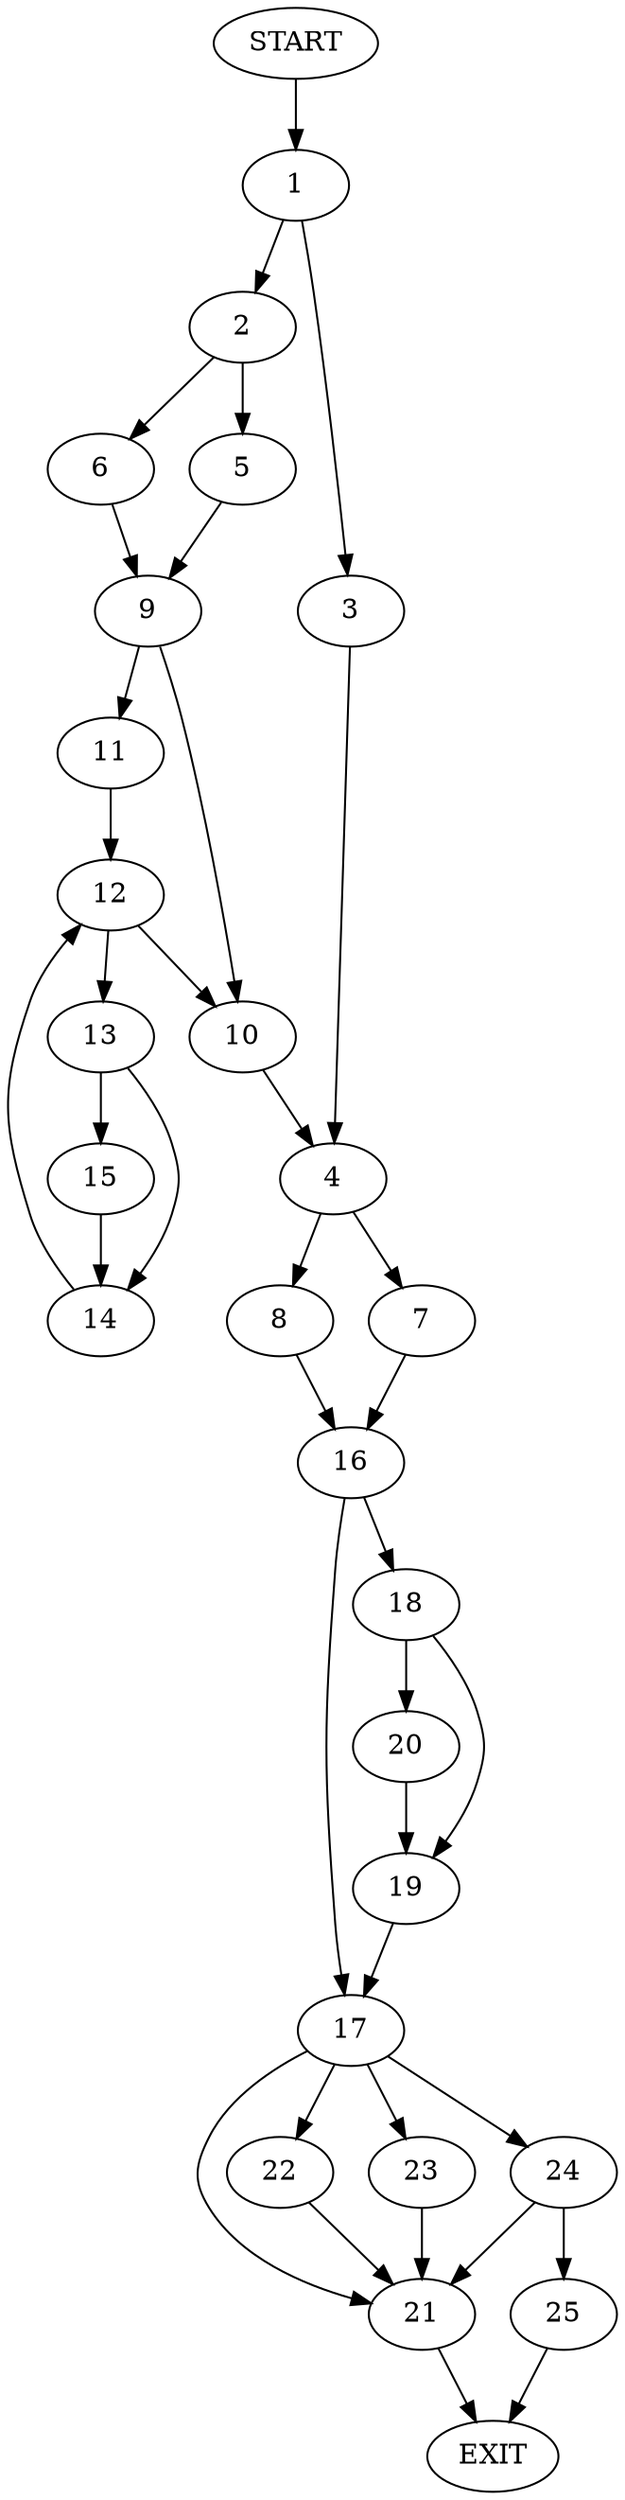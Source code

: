 digraph {
0 [label="START"]
26 [label="EXIT"]
0 -> 1
1 -> 2
1 -> 3
3 -> 4
2 -> 5
2 -> 6
4 -> 7
4 -> 8
5 -> 9
6 -> 9
9 -> 10
9 -> 11
11 -> 12
10 -> 4
12 -> 10
12 -> 13
13 -> 14
13 -> 15
15 -> 14
14 -> 12
8 -> 16
7 -> 16
16 -> 17
16 -> 18
18 -> 19
18 -> 20
17 -> 21
17 -> 22
17 -> 23
17 -> 24
20 -> 19
19 -> 17
24 -> 21
24 -> 25
22 -> 21
21 -> 26
23 -> 21
25 -> 26
}
